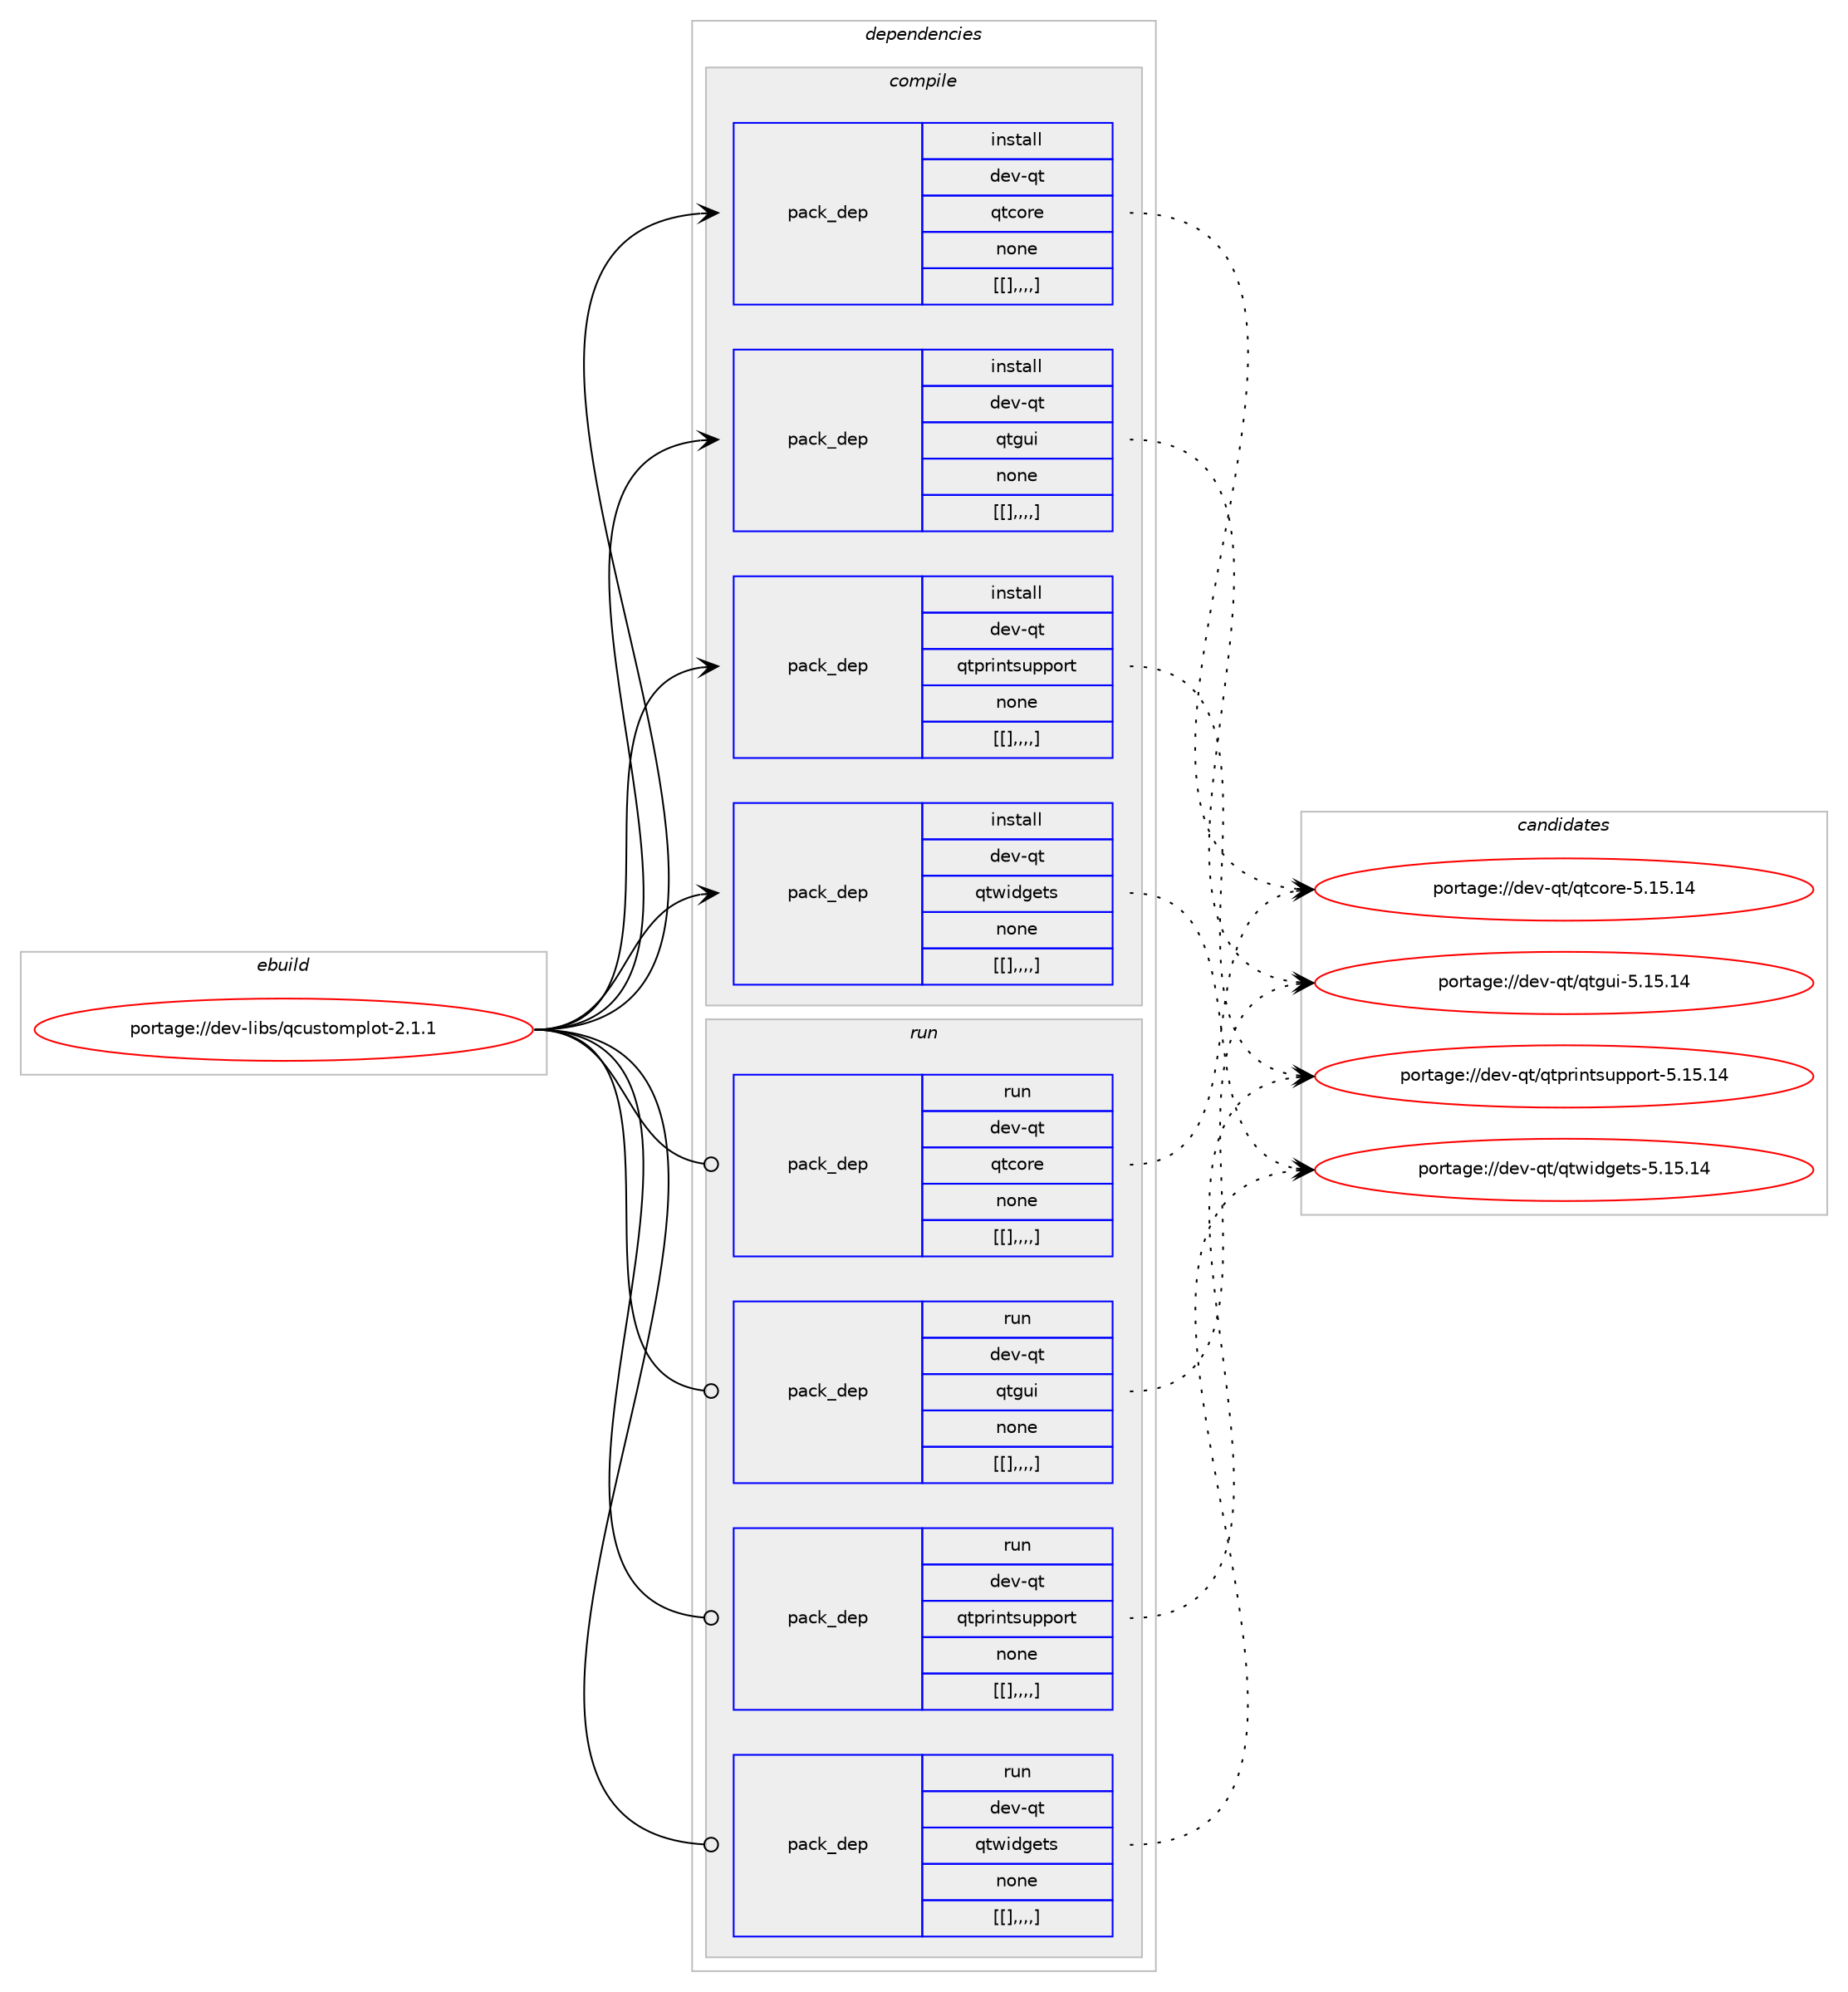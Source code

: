 digraph prolog {

# *************
# Graph options
# *************

newrank=true;
concentrate=true;
compound=true;
graph [rankdir=LR,fontname=Helvetica,fontsize=10,ranksep=1.5];#, ranksep=2.5, nodesep=0.2];
edge  [arrowhead=vee];
node  [fontname=Helvetica,fontsize=10];

# **********
# The ebuild
# **********

subgraph cluster_leftcol {
color=gray;
label=<<i>ebuild</i>>;
id [label="portage://dev-libs/qcustomplot-2.1.1", color=red, width=4, href="../dev-libs/qcustomplot-2.1.1.svg"];
}

# ****************
# The dependencies
# ****************

subgraph cluster_midcol {
color=gray;
label=<<i>dependencies</i>>;
subgraph cluster_compile {
fillcolor="#eeeeee";
style=filled;
label=<<i>compile</i>>;
subgraph pack84658 {
dependency114716 [label=<<TABLE BORDER="0" CELLBORDER="1" CELLSPACING="0" CELLPADDING="4" WIDTH="220"><TR><TD ROWSPAN="6" CELLPADDING="30">pack_dep</TD></TR><TR><TD WIDTH="110">install</TD></TR><TR><TD>dev-qt</TD></TR><TR><TD>qtcore</TD></TR><TR><TD>none</TD></TR><TR><TD>[[],,,,]</TD></TR></TABLE>>, shape=none, color=blue];
}
id:e -> dependency114716:w [weight=20,style="solid",arrowhead="vee"];
subgraph pack84659 {
dependency114717 [label=<<TABLE BORDER="0" CELLBORDER="1" CELLSPACING="0" CELLPADDING="4" WIDTH="220"><TR><TD ROWSPAN="6" CELLPADDING="30">pack_dep</TD></TR><TR><TD WIDTH="110">install</TD></TR><TR><TD>dev-qt</TD></TR><TR><TD>qtgui</TD></TR><TR><TD>none</TD></TR><TR><TD>[[],,,,]</TD></TR></TABLE>>, shape=none, color=blue];
}
id:e -> dependency114717:w [weight=20,style="solid",arrowhead="vee"];
subgraph pack84660 {
dependency114718 [label=<<TABLE BORDER="0" CELLBORDER="1" CELLSPACING="0" CELLPADDING="4" WIDTH="220"><TR><TD ROWSPAN="6" CELLPADDING="30">pack_dep</TD></TR><TR><TD WIDTH="110">install</TD></TR><TR><TD>dev-qt</TD></TR><TR><TD>qtprintsupport</TD></TR><TR><TD>none</TD></TR><TR><TD>[[],,,,]</TD></TR></TABLE>>, shape=none, color=blue];
}
id:e -> dependency114718:w [weight=20,style="solid",arrowhead="vee"];
subgraph pack84661 {
dependency114719 [label=<<TABLE BORDER="0" CELLBORDER="1" CELLSPACING="0" CELLPADDING="4" WIDTH="220"><TR><TD ROWSPAN="6" CELLPADDING="30">pack_dep</TD></TR><TR><TD WIDTH="110">install</TD></TR><TR><TD>dev-qt</TD></TR><TR><TD>qtwidgets</TD></TR><TR><TD>none</TD></TR><TR><TD>[[],,,,]</TD></TR></TABLE>>, shape=none, color=blue];
}
id:e -> dependency114719:w [weight=20,style="solid",arrowhead="vee"];
}
subgraph cluster_compileandrun {
fillcolor="#eeeeee";
style=filled;
label=<<i>compile and run</i>>;
}
subgraph cluster_run {
fillcolor="#eeeeee";
style=filled;
label=<<i>run</i>>;
subgraph pack84662 {
dependency114720 [label=<<TABLE BORDER="0" CELLBORDER="1" CELLSPACING="0" CELLPADDING="4" WIDTH="220"><TR><TD ROWSPAN="6" CELLPADDING="30">pack_dep</TD></TR><TR><TD WIDTH="110">run</TD></TR><TR><TD>dev-qt</TD></TR><TR><TD>qtcore</TD></TR><TR><TD>none</TD></TR><TR><TD>[[],,,,]</TD></TR></TABLE>>, shape=none, color=blue];
}
id:e -> dependency114720:w [weight=20,style="solid",arrowhead="odot"];
subgraph pack84663 {
dependency114721 [label=<<TABLE BORDER="0" CELLBORDER="1" CELLSPACING="0" CELLPADDING="4" WIDTH="220"><TR><TD ROWSPAN="6" CELLPADDING="30">pack_dep</TD></TR><TR><TD WIDTH="110">run</TD></TR><TR><TD>dev-qt</TD></TR><TR><TD>qtgui</TD></TR><TR><TD>none</TD></TR><TR><TD>[[],,,,]</TD></TR></TABLE>>, shape=none, color=blue];
}
id:e -> dependency114721:w [weight=20,style="solid",arrowhead="odot"];
subgraph pack84664 {
dependency114722 [label=<<TABLE BORDER="0" CELLBORDER="1" CELLSPACING="0" CELLPADDING="4" WIDTH="220"><TR><TD ROWSPAN="6" CELLPADDING="30">pack_dep</TD></TR><TR><TD WIDTH="110">run</TD></TR><TR><TD>dev-qt</TD></TR><TR><TD>qtprintsupport</TD></TR><TR><TD>none</TD></TR><TR><TD>[[],,,,]</TD></TR></TABLE>>, shape=none, color=blue];
}
id:e -> dependency114722:w [weight=20,style="solid",arrowhead="odot"];
subgraph pack84665 {
dependency114723 [label=<<TABLE BORDER="0" CELLBORDER="1" CELLSPACING="0" CELLPADDING="4" WIDTH="220"><TR><TD ROWSPAN="6" CELLPADDING="30">pack_dep</TD></TR><TR><TD WIDTH="110">run</TD></TR><TR><TD>dev-qt</TD></TR><TR><TD>qtwidgets</TD></TR><TR><TD>none</TD></TR><TR><TD>[[],,,,]</TD></TR></TABLE>>, shape=none, color=blue];
}
id:e -> dependency114723:w [weight=20,style="solid",arrowhead="odot"];
}
}

# **************
# The candidates
# **************

subgraph cluster_choices {
rank=same;
color=gray;
label=<<i>candidates</i>>;

subgraph choice84658 {
color=black;
nodesep=1;
choice1001011184511311647113116991111141014553464953464952 [label="portage://dev-qt/qtcore-5.15.14", color=red, width=4,href="../dev-qt/qtcore-5.15.14.svg"];
dependency114716:e -> choice1001011184511311647113116991111141014553464953464952:w [style=dotted,weight="100"];
}
subgraph choice84659 {
color=black;
nodesep=1;
choice10010111845113116471131161031171054553464953464952 [label="portage://dev-qt/qtgui-5.15.14", color=red, width=4,href="../dev-qt/qtgui-5.15.14.svg"];
dependency114717:e -> choice10010111845113116471131161031171054553464953464952:w [style=dotted,weight="100"];
}
subgraph choice84660 {
color=black;
nodesep=1;
choice10010111845113116471131161121141051101161151171121121111141164553464953464952 [label="portage://dev-qt/qtprintsupport-5.15.14", color=red, width=4,href="../dev-qt/qtprintsupport-5.15.14.svg"];
dependency114718:e -> choice10010111845113116471131161121141051101161151171121121111141164553464953464952:w [style=dotted,weight="100"];
}
subgraph choice84661 {
color=black;
nodesep=1;
choice10010111845113116471131161191051001031011161154553464953464952 [label="portage://dev-qt/qtwidgets-5.15.14", color=red, width=4,href="../dev-qt/qtwidgets-5.15.14.svg"];
dependency114719:e -> choice10010111845113116471131161191051001031011161154553464953464952:w [style=dotted,weight="100"];
}
subgraph choice84662 {
color=black;
nodesep=1;
choice1001011184511311647113116991111141014553464953464952 [label="portage://dev-qt/qtcore-5.15.14", color=red, width=4,href="../dev-qt/qtcore-5.15.14.svg"];
dependency114720:e -> choice1001011184511311647113116991111141014553464953464952:w [style=dotted,weight="100"];
}
subgraph choice84663 {
color=black;
nodesep=1;
choice10010111845113116471131161031171054553464953464952 [label="portage://dev-qt/qtgui-5.15.14", color=red, width=4,href="../dev-qt/qtgui-5.15.14.svg"];
dependency114721:e -> choice10010111845113116471131161031171054553464953464952:w [style=dotted,weight="100"];
}
subgraph choice84664 {
color=black;
nodesep=1;
choice10010111845113116471131161121141051101161151171121121111141164553464953464952 [label="portage://dev-qt/qtprintsupport-5.15.14", color=red, width=4,href="../dev-qt/qtprintsupport-5.15.14.svg"];
dependency114722:e -> choice10010111845113116471131161121141051101161151171121121111141164553464953464952:w [style=dotted,weight="100"];
}
subgraph choice84665 {
color=black;
nodesep=1;
choice10010111845113116471131161191051001031011161154553464953464952 [label="portage://dev-qt/qtwidgets-5.15.14", color=red, width=4,href="../dev-qt/qtwidgets-5.15.14.svg"];
dependency114723:e -> choice10010111845113116471131161191051001031011161154553464953464952:w [style=dotted,weight="100"];
}
}

}
